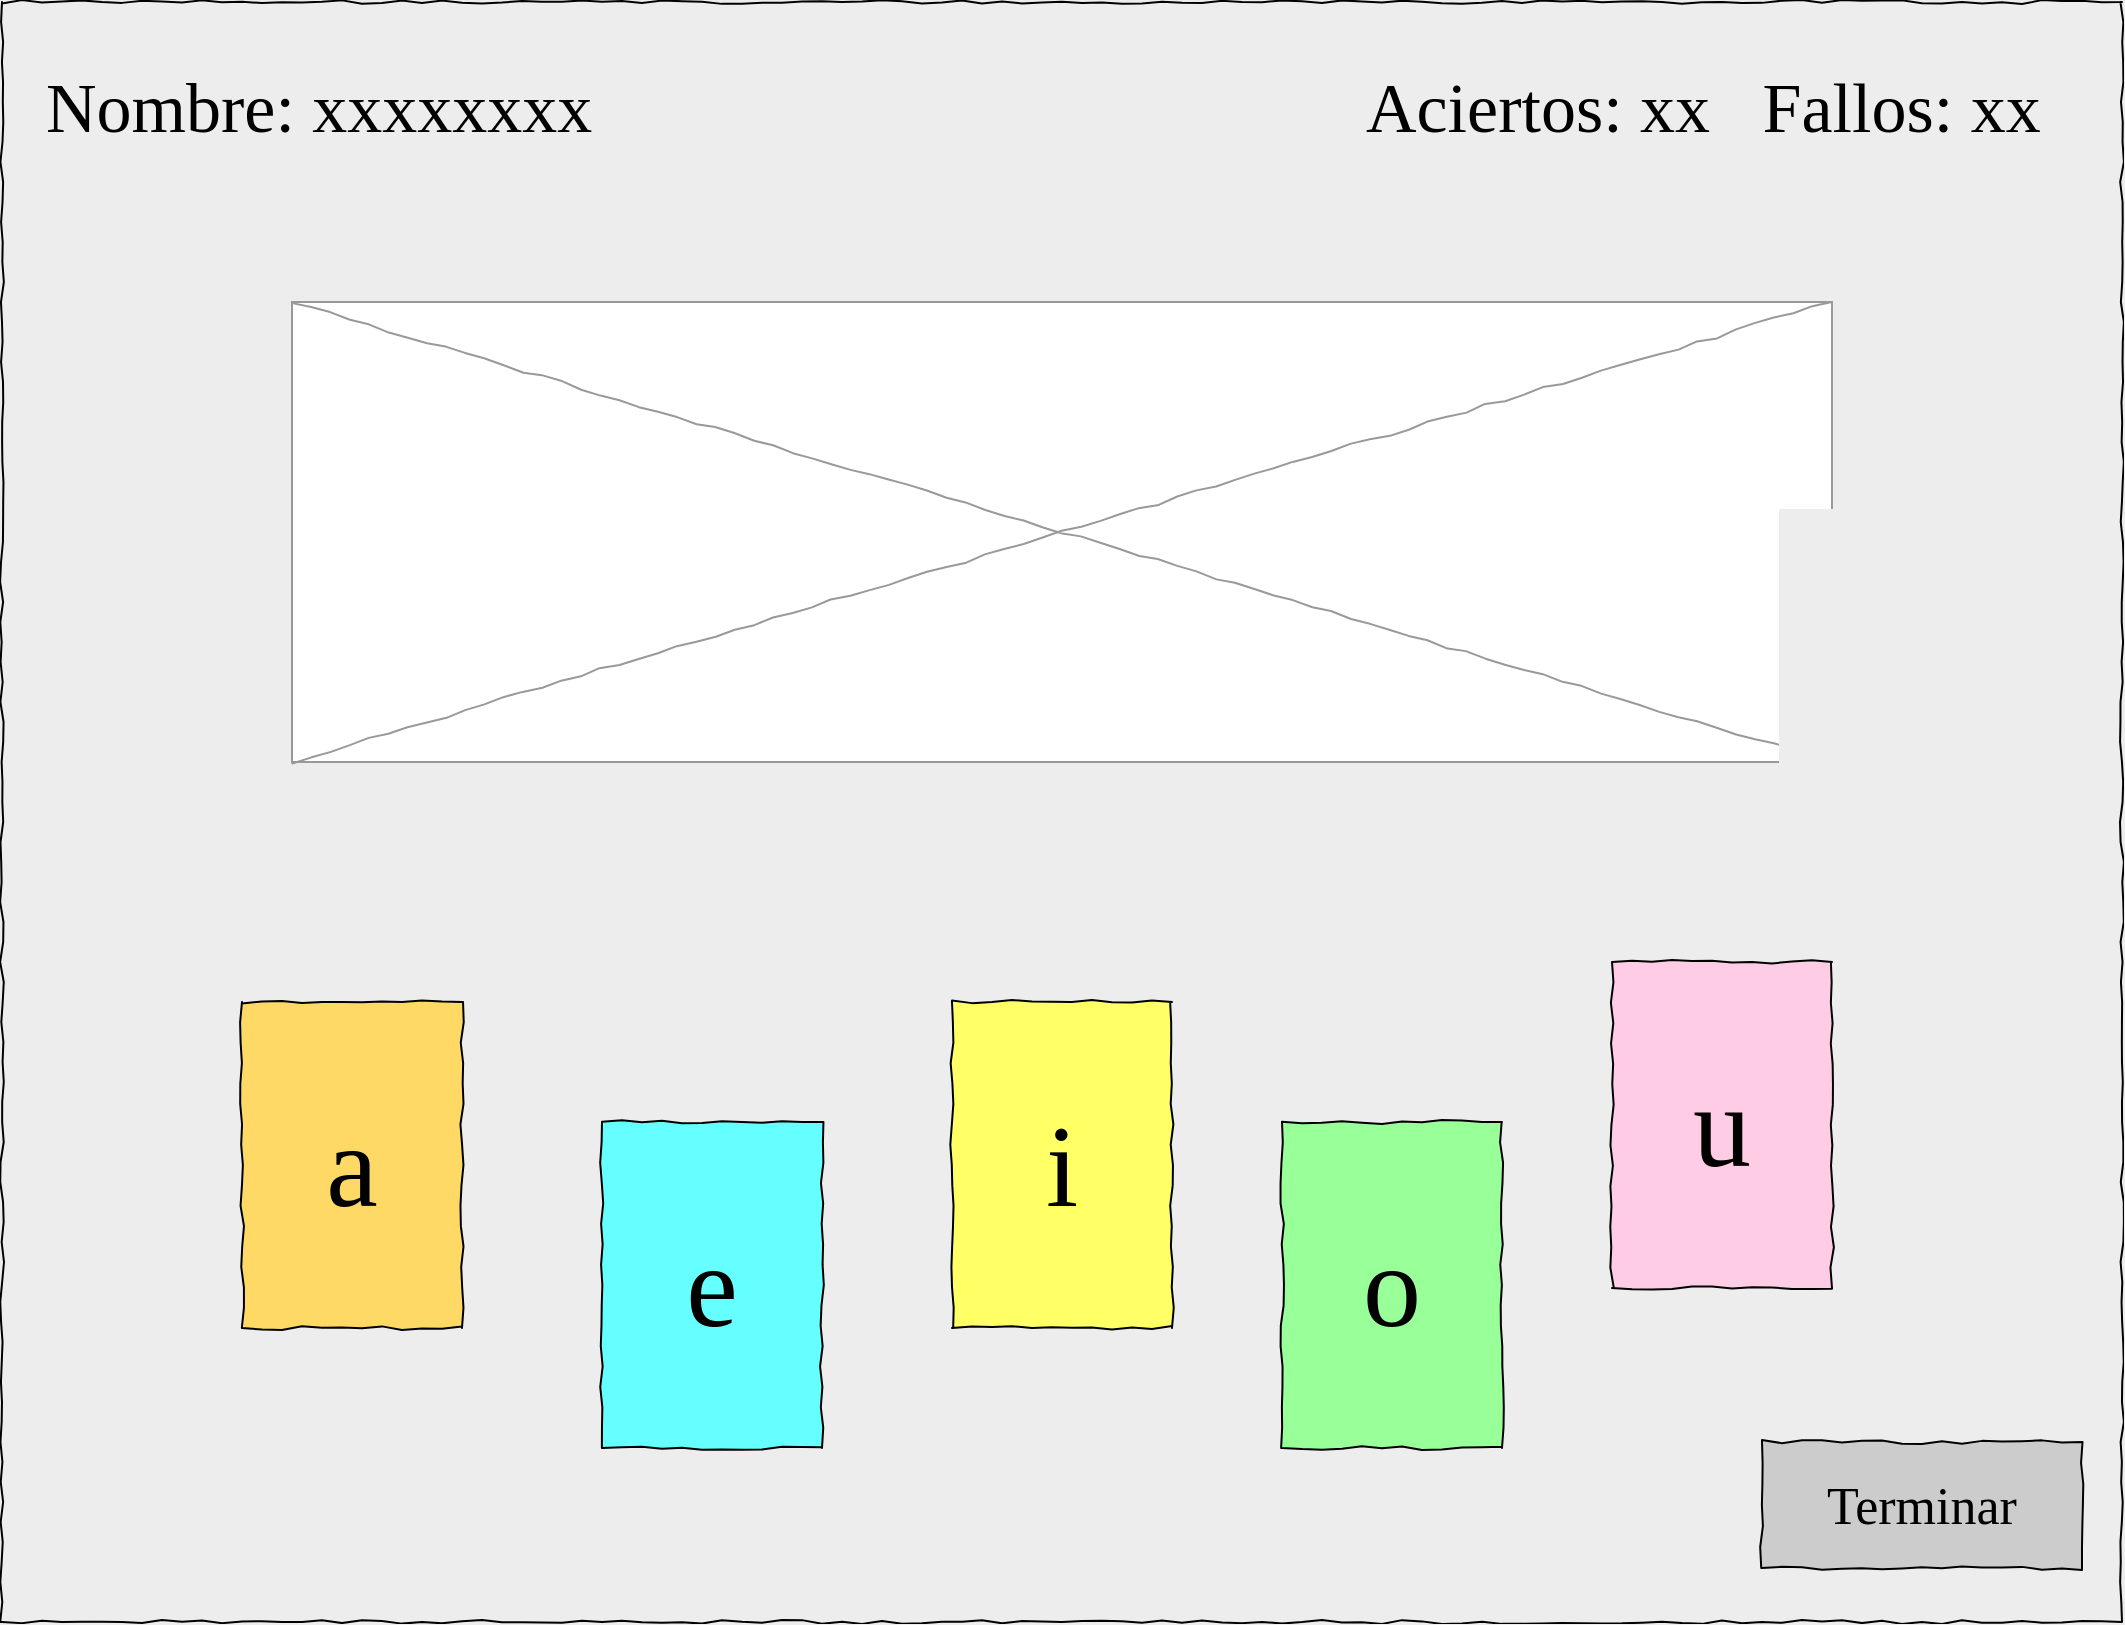 <mxfile version="21.2.1" type="github">
  <diagram name="Page-1" id="03018318-947c-dd8e-b7a3-06fadd420f32">
    <mxGraphModel dx="1434" dy="775" grid="0" gridSize="10" guides="1" tooltips="1" connect="1" arrows="1" fold="1" page="1" pageScale="1" pageWidth="1100" pageHeight="850" background="#ededed" math="0" shadow="0">
      <root>
        <mxCell id="0" />
        <mxCell id="1" parent="0" />
        <mxCell id="677b7b8949515195-1" value="" style="whiteSpace=wrap;html=1;rounded=0;shadow=0;labelBackgroundColor=none;strokeColor=#000000;strokeWidth=1;fillColor=none;fontFamily=Verdana;fontSize=12;fontColor=none;align=center;comic=1;noLabel=1;" parent="1" vertex="1">
          <mxGeometry x="20" y="20" width="1060" height="810" as="geometry" />
        </mxCell>
        <mxCell id="677b7b8949515195-4" value="Nombre: xxxxxxxx" style="text;html=1;points=[];align=left;verticalAlign=top;spacingTop=-4;fontSize=35;fontFamily=Verdana" parent="1" vertex="1">
          <mxGeometry x="40" y="50" width="270" height="50" as="geometry" />
        </mxCell>
        <mxCell id="677b7b8949515195-16" value="" style="verticalLabelPosition=bottom;shadow=0;dashed=0;align=center;html=1;verticalAlign=top;strokeWidth=1;shape=mxgraph.mockup.graphics.simpleIcon;strokeColor=#999999;rounded=0;labelBackgroundColor=none;fontFamily=Verdana;fontSize=14;fontColor=#000000;comic=1;" parent="1" vertex="1">
          <mxGeometry x="165" y="170" width="770" height="230" as="geometry" />
        </mxCell>
        <mxCell id="NaVw0asXfyouuendmqU3-1" value="&lt;font style=&quot;font-size: 58px;&quot;&gt;a&lt;/font&gt;" style="whiteSpace=wrap;html=1;rounded=0;shadow=0;labelBackgroundColor=#FFD966;strokeWidth=1;fontFamily=Verdana;fontSize=28;align=center;comic=1;fillColor=#FFD966;" parent="1" vertex="1">
          <mxGeometry x="140" y="520" width="110" height="163" as="geometry" />
        </mxCell>
        <mxCell id="NaVw0asXfyouuendmqU3-6" value="Aciertos: xx&amp;nbsp; &amp;nbsp;Fallos: xx" style="text;html=1;points=[];align=left;verticalAlign=top;spacingTop=-4;fontSize=35;fontFamily=Verdana" parent="1" vertex="1">
          <mxGeometry x="700" y="50" width="360" height="50" as="geometry" />
        </mxCell>
        <mxCell id="NaVw0asXfyouuendmqU3-7" value="&lt;font style=&quot;font-size: 58px;&quot;&gt;e&lt;/font&gt;" style="whiteSpace=wrap;html=1;rounded=0;shadow=0;labelBackgroundColor=none;strokeWidth=1;fontFamily=Verdana;fontSize=28;align=center;comic=1;fillColor=#66FFFF;" parent="1" vertex="1">
          <mxGeometry x="320" y="580" width="110" height="163" as="geometry" />
        </mxCell>
        <mxCell id="NaVw0asXfyouuendmqU3-8" value="&lt;font style=&quot;font-size: 58px;&quot;&gt;i&lt;/font&gt;" style="whiteSpace=wrap;html=1;rounded=0;shadow=0;labelBackgroundColor=none;strokeWidth=1;fontFamily=Verdana;fontSize=28;align=center;comic=1;fillColor=#FFFF66;" parent="1" vertex="1">
          <mxGeometry x="495" y="520" width="110" height="163" as="geometry" />
        </mxCell>
        <mxCell id="NaVw0asXfyouuendmqU3-9" value="&lt;font style=&quot;font-size: 58px;&quot;&gt;o&lt;/font&gt;" style="whiteSpace=wrap;html=1;rounded=0;shadow=0;labelBackgroundColor=none;strokeWidth=1;fontFamily=Verdana;fontSize=28;align=center;comic=1;fillColor=#99FF99;" parent="1" vertex="1">
          <mxGeometry x="660" y="580" width="110" height="163" as="geometry" />
        </mxCell>
        <mxCell id="NaVw0asXfyouuendmqU3-10" value="&lt;font style=&quot;font-size: 58px;&quot;&gt;u&lt;/font&gt;" style="whiteSpace=wrap;html=1;rounded=0;shadow=0;labelBackgroundColor=none;strokeWidth=1;fontFamily=Verdana;fontSize=28;align=center;comic=1;fillColor=#FFCCE6;" parent="1" vertex="1">
          <mxGeometry x="825" y="500" width="110" height="163" as="geometry" />
        </mxCell>
        <mxCell id="NaVw0asXfyouuendmqU3-12" value="&lt;font style=&quot;font-size: 26px;&quot;&gt;Terminar&lt;/font&gt;" style="whiteSpace=wrap;html=1;rounded=0;shadow=0;labelBackgroundColor=none;strokeWidth=1;fontFamily=Verdana;fontSize=26;align=center;comic=1;fillColor=#CCCCCC;" parent="1" vertex="1">
          <mxGeometry x="900" y="740" width="160" height="63" as="geometry" />
        </mxCell>
      </root>
    </mxGraphModel>
  </diagram>
</mxfile>
